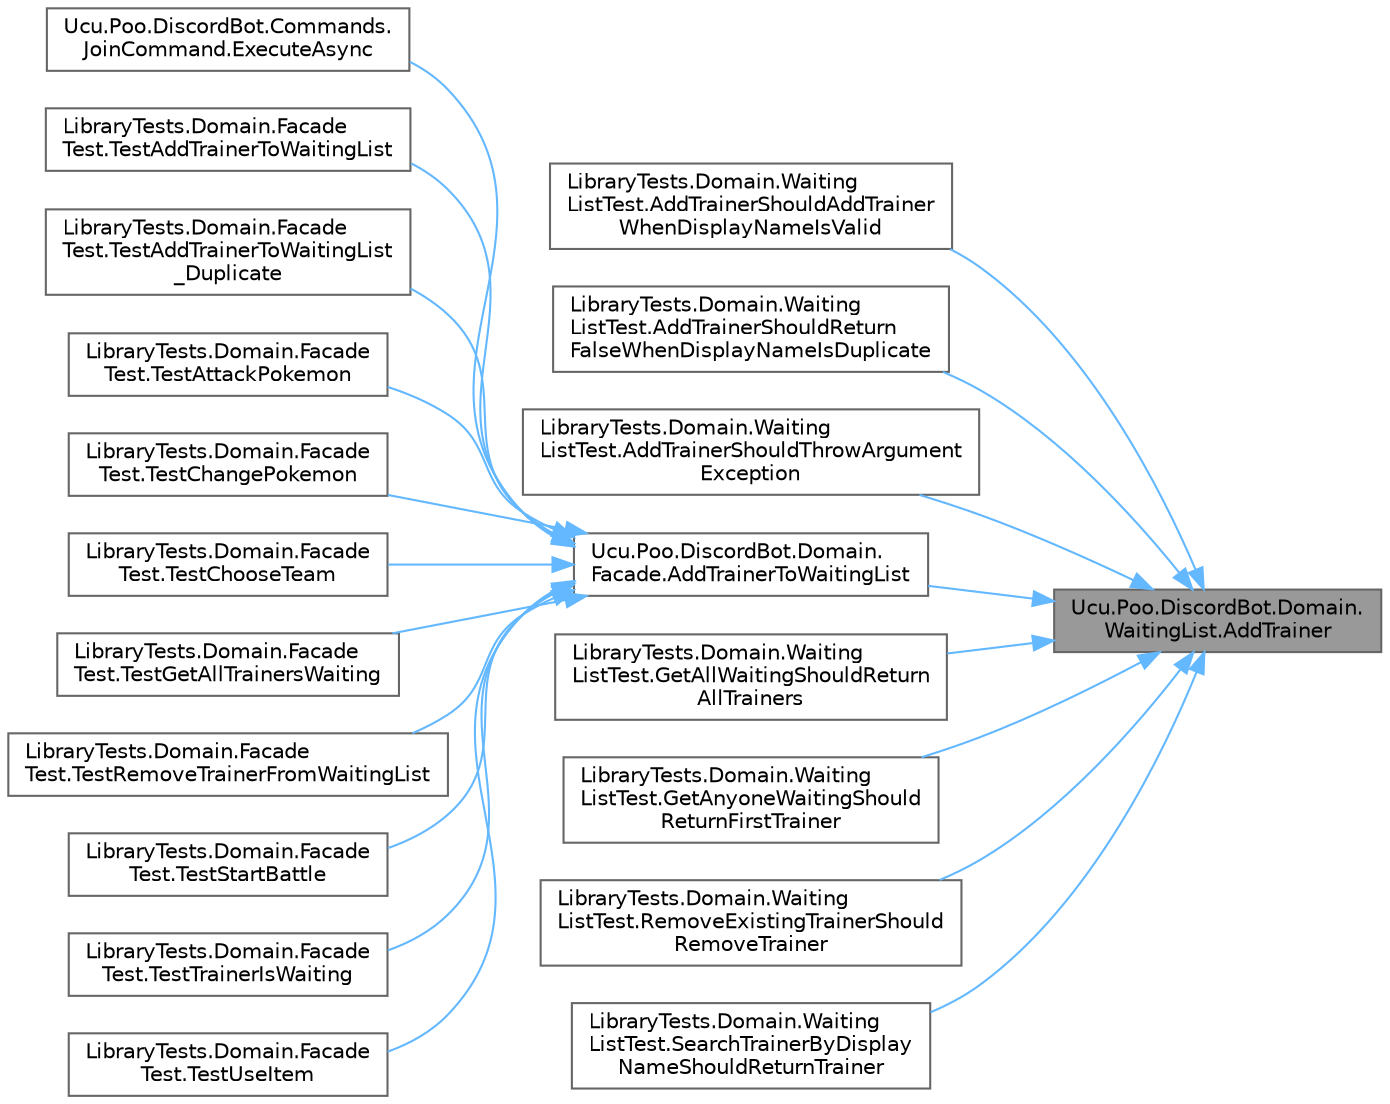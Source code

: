 digraph "Ucu.Poo.DiscordBot.Domain.WaitingList.AddTrainer"
{
 // INTERACTIVE_SVG=YES
 // LATEX_PDF_SIZE
  bgcolor="transparent";
  edge [fontname=Helvetica,fontsize=10,labelfontname=Helvetica,labelfontsize=10];
  node [fontname=Helvetica,fontsize=10,shape=box,height=0.2,width=0.4];
  rankdir="RL";
  Node1 [id="Node000001",label="Ucu.Poo.DiscordBot.Domain.\lWaitingList.AddTrainer",height=0.2,width=0.4,color="gray40", fillcolor="grey60", style="filled", fontcolor="black",tooltip="Agrega un jugador a la lista de espera."];
  Node1 -> Node2 [id="edge1_Node000001_Node000002",dir="back",color="steelblue1",style="solid",tooltip=" "];
  Node2 [id="Node000002",label="LibraryTests.Domain.Waiting\lListTest.AddTrainerShouldAddTrainer\lWhenDisplayNameIsValid",height=0.2,width=0.4,color="grey40", fillcolor="white", style="filled",URL="$classLibraryTests_1_1Domain_1_1WaitingListTest.html#a4b4a72db716404d89071d9fb6319b72a",tooltip="Verifica que un entrenador se agregue correctamente si el nombre es válido."];
  Node1 -> Node3 [id="edge2_Node000001_Node000003",dir="back",color="steelblue1",style="solid",tooltip=" "];
  Node3 [id="Node000003",label="LibraryTests.Domain.Waiting\lListTest.AddTrainerShouldReturn\lFalseWhenDisplayNameIsDuplicate",height=0.2,width=0.4,color="grey40", fillcolor="white", style="filled",URL="$classLibraryTests_1_1Domain_1_1WaitingListTest.html#ac75236713fa8386674bcc89948cbc3e5",tooltip="Comprueba que no se pueda agregar un entrenador con un nombre duplicado."];
  Node1 -> Node4 [id="edge3_Node000001_Node000004",dir="back",color="steelblue1",style="solid",tooltip=" "];
  Node4 [id="Node000004",label="LibraryTests.Domain.Waiting\lListTest.AddTrainerShouldThrowArgument\lException",height=0.2,width=0.4,color="grey40", fillcolor="white", style="filled",URL="$classLibraryTests_1_1Domain_1_1WaitingListTest.html#aa4bb0e0256e3f2127cc8290b4cee173f",tooltip="Valida que se arroje una excepción si el nombre proporcionado es nulo o vacío."];
  Node1 -> Node5 [id="edge4_Node000001_Node000005",dir="back",color="steelblue1",style="solid",tooltip=" "];
  Node5 [id="Node000005",label="Ucu.Poo.DiscordBot.Domain.\lFacade.AddTrainerToWaitingList",height=0.2,width=0.4,color="grey40", fillcolor="white", style="filled",URL="$classUcu_1_1Poo_1_1DiscordBot_1_1Domain_1_1Facade.html#a376de7e42e94abce3bb7135b634345d3",tooltip="Agrega un jugador a la lista de espera."];
  Node5 -> Node6 [id="edge5_Node000005_Node000006",dir="back",color="steelblue1",style="solid",tooltip=" "];
  Node6 [id="Node000006",label="Ucu.Poo.DiscordBot.Commands.\lJoinCommand.ExecuteAsync",height=0.2,width=0.4,color="grey40", fillcolor="white", style="filled",URL="$classUcu_1_1Poo_1_1DiscordBot_1_1Commands_1_1JoinCommand.html#a062d92531fdc4682a0365fe1994c670d",tooltip="Implementa el comando 'join'. Este comando une al jugador que envía el mensaje a la lista de jugadore..."];
  Node5 -> Node7 [id="edge6_Node000005_Node000007",dir="back",color="steelblue1",style="solid",tooltip=" "];
  Node7 [id="Node000007",label="LibraryTests.Domain.Facade\lTest.TestAddTrainerToWaitingList",height=0.2,width=0.4,color="grey40", fillcolor="white", style="filled",URL="$classLibraryTests_1_1Domain_1_1FacadeTest.html#acfe347de66a35931909616ca2c53d105",tooltip="Prueba la funcionalidad de agregar un jugador a la lista de espera."];
  Node5 -> Node8 [id="edge7_Node000005_Node000008",dir="back",color="steelblue1",style="solid",tooltip=" "];
  Node8 [id="Node000008",label="LibraryTests.Domain.Facade\lTest.TestAddTrainerToWaitingList\l_Duplicate",height=0.2,width=0.4,color="grey40", fillcolor="white", style="filled",URL="$classLibraryTests_1_1Domain_1_1FacadeTest.html#af03730e1ea657bcc155ec80080b6265f",tooltip="Prueba la funcionalidad de intentar agregar un jugador duplicado a la lista de espera."];
  Node5 -> Node9 [id="edge8_Node000005_Node000009",dir="back",color="steelblue1",style="solid",tooltip=" "];
  Node9 [id="Node000009",label="LibraryTests.Domain.Facade\lTest.TestAttackPokemon",height=0.2,width=0.4,color="grey40", fillcolor="white", style="filled",URL="$classLibraryTests_1_1Domain_1_1FacadeTest.html#a7be9a2af7252b22d9c51cba977724369",tooltip="Prueba la funcionalidad de realizar un ataque con un Pokémon durante una batalla."];
  Node5 -> Node10 [id="edge9_Node000005_Node000010",dir="back",color="steelblue1",style="solid",tooltip=" "];
  Node10 [id="Node000010",label="LibraryTests.Domain.Facade\lTest.TestChangePokemon",height=0.2,width=0.4,color="grey40", fillcolor="white", style="filled",URL="$classLibraryTests_1_1Domain_1_1FacadeTest.html#ac632d11b80e25166be0ac302876780f3",tooltip="Prueba la funcionalidad de cambiar el Pokémon activo durante una batalla."];
  Node5 -> Node11 [id="edge10_Node000005_Node000011",dir="back",color="steelblue1",style="solid",tooltip=" "];
  Node11 [id="Node000011",label="LibraryTests.Domain.Facade\lTest.TestChooseTeam",height=0.2,width=0.4,color="grey40", fillcolor="white", style="filled",URL="$classLibraryTests_1_1Domain_1_1FacadeTest.html#aa438118edf550b225da0c38389d48422",tooltip="Prueba la funcionalidad de elegir un equipo de Pokémon para un jugador durante una batalla."];
  Node5 -> Node12 [id="edge11_Node000005_Node000012",dir="back",color="steelblue1",style="solid",tooltip=" "];
  Node12 [id="Node000012",label="LibraryTests.Domain.Facade\lTest.TestGetAllTrainersWaiting",height=0.2,width=0.4,color="grey40", fillcolor="white", style="filled",URL="$classLibraryTests_1_1Domain_1_1FacadeTest.html#a87a09a7a317127dc4983bf3f0bae68da",tooltip="Prueba la funcionalidad de obtener todos los jugadores esperando en la lista de espera."];
  Node5 -> Node13 [id="edge12_Node000005_Node000013",dir="back",color="steelblue1",style="solid",tooltip=" "];
  Node13 [id="Node000013",label="LibraryTests.Domain.Facade\lTest.TestRemoveTrainerFromWaitingList",height=0.2,width=0.4,color="grey40", fillcolor="white", style="filled",URL="$classLibraryTests_1_1Domain_1_1FacadeTest.html#a918c8808a50e6ba6c4e0df2767f93fa4",tooltip="Prueba la funcionalidad de remover un jugador de la lista de espera."];
  Node5 -> Node14 [id="edge13_Node000005_Node000014",dir="back",color="steelblue1",style="solid",tooltip=" "];
  Node14 [id="Node000014",label="LibraryTests.Domain.Facade\lTest.TestStartBattle",height=0.2,width=0.4,color="grey40", fillcolor="white", style="filled",URL="$classLibraryTests_1_1Domain_1_1FacadeTest.html#acd93069ec765634be5c320f959f3f509",tooltip="Prueba el inicio de una batalla entre dos jugadores."];
  Node5 -> Node15 [id="edge14_Node000005_Node000015",dir="back",color="steelblue1",style="solid",tooltip=" "];
  Node15 [id="Node000015",label="LibraryTests.Domain.Facade\lTest.TestTrainerIsWaiting",height=0.2,width=0.4,color="grey40", fillcolor="white", style="filled",URL="$classLibraryTests_1_1Domain_1_1FacadeTest.html#ad278243a23b49f8e7cc9736012893627",tooltip="Prueba la funcionalidad de verificar si un jugador está esperando en la lista de espera."];
  Node5 -> Node16 [id="edge15_Node000005_Node000016",dir="back",color="steelblue1",style="solid",tooltip=" "];
  Node16 [id="Node000016",label="LibraryTests.Domain.Facade\lTest.TestUseItem",height=0.2,width=0.4,color="grey40", fillcolor="white", style="filled",URL="$classLibraryTests_1_1Domain_1_1FacadeTest.html#a5d58c2e7e38f177c67df40f285c5f222",tooltip="Prueba la funcionalidad de usar un ítem durante una batalla."];
  Node1 -> Node17 [id="edge16_Node000001_Node000017",dir="back",color="steelblue1",style="solid",tooltip=" "];
  Node17 [id="Node000017",label="LibraryTests.Domain.Waiting\lListTest.GetAllWaitingShouldReturn\lAllTrainers",height=0.2,width=0.4,color="grey40", fillcolor="white", style="filled",URL="$classLibraryTests_1_1Domain_1_1WaitingListTest.html#a6aa5b700c543e715f081ea8288515253",tooltip="Verifica que se puedan obtener todos los entrenadores en espera."];
  Node1 -> Node18 [id="edge17_Node000001_Node000018",dir="back",color="steelblue1",style="solid",tooltip=" "];
  Node18 [id="Node000018",label="LibraryTests.Domain.Waiting\lListTest.GetAnyoneWaitingShould\lReturnFirstTrainer",height=0.2,width=0.4,color="grey40", fillcolor="white", style="filled",URL="$classLibraryTests_1_1Domain_1_1WaitingListTest.html#a30dfba836e3f8ca2b9807b0f0524b031",tooltip="Valida que se obtenga el primer entrenador de la lista cuando hay entrenadores esperando."];
  Node1 -> Node19 [id="edge18_Node000001_Node000019",dir="back",color="steelblue1",style="solid",tooltip=" "];
  Node19 [id="Node000019",label="LibraryTests.Domain.Waiting\lListTest.RemoveExistingTrainerShould\lRemoveTrainer",height=0.2,width=0.4,color="grey40", fillcolor="white", style="filled",URL="$classLibraryTests_1_1Domain_1_1WaitingListTest.html#a0e9ba6ac70b2583bb8e6e5822852c54c",tooltip="Verifica que se pueda eliminar correctamente a un entrenador existente."];
  Node1 -> Node20 [id="edge19_Node000001_Node000020",dir="back",color="steelblue1",style="solid",tooltip=" "];
  Node20 [id="Node000020",label="LibraryTests.Domain.Waiting\lListTest.SearchTrainerByDisplay\lNameShouldReturnTrainer",height=0.2,width=0.4,color="grey40", fillcolor="white", style="filled",URL="$classLibraryTests_1_1Domain_1_1WaitingListTest.html#a396505909ff6255e5bc7f93aeef9ee14",tooltip="Verifica que se pueda encontrar a un entrenador por su nombre si existe en la lista."];
}
